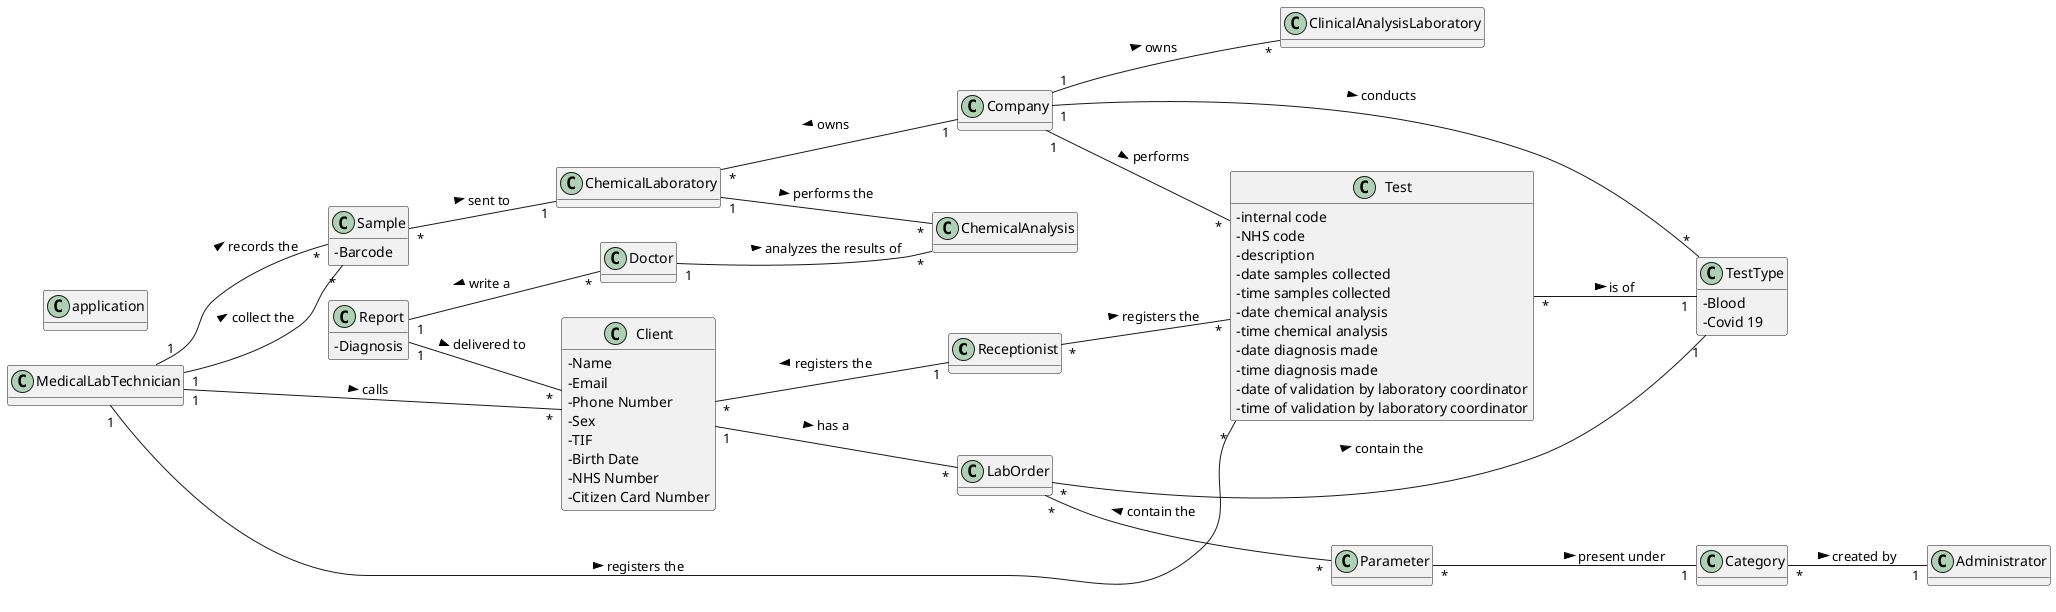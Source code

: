 @startuml
'https://plantuml.com/class-diagram

hide methods
left to right direction
skinparam classAttributeIconSize 0

class Receptionist {

}

class Client {
 - Name
 - Email
 - Phone Number
 - Sex
 - TIF
 - Birth Date
 - NHS Number
 - Citizen Card Number

}

class Doctor {

}

class Administrator{

}



class LabOrder {

}

class Category {

}

class TestType {
- Blood
- Covid 19
}

class Sample {
- Barcode
}

class Report {
-Diagnosis

}

class Test {
- internal code
- NHS code
- description
- date samples collected
- time samples collected
- date chemical analysis
- time chemical analysis
- date diagnosis made
- time diagnosis made
- date of validation by laboratory coordinator
- time of validation by laboratory coordinator
}
class Parameter {


}

class Company {

}

class ChemicalLaboratory{

}

class MedicalLabTechnician {

}

class ChemicalAnalysis {

}

class ClinicalAnalysisLaboratory{

}

class application{

}


Client "*" -- "1" Receptionist: registers the <
LabOrder "*" -- "1" TestType: contain the >
Client "1" -- "*" LabOrder: has a >
Report "1" -- "*" Doctor: write a <
Receptionist "*" -- "*" Test: registers the >
Test "*" -- "1" TestType: is of >
Parameter "*" -- "1" Category: present under >
Category "*" -- "1" Administrator: created by >
Company "1" -- "*" Test: performs >
Sample "*" -- "1" ChemicalLaboratory: sent to >
Company "1" -- "*" TestType: conducts >
MedicalLabTechnician "1" -- "*" Client: calls >
ChemicalLaboratory "1" -- "*" ChemicalAnalysis: performs the >
MedicalLabTechnician "1" -- "*" Sample: records the >
Company "1" -- "*" ClinicalAnalysisLaboratory: owns >
ChemicalLaboratory "*" -- "1" Company: owns <
LabOrder "*" -- "*" Parameter: contain the <
MedicalLabTechnician "1" -- "*" Test: registers the >
MedicalLabTechnician "1" -- "*" Sample: collect the >
Doctor "1" -- "*" ChemicalAnalysis: analyzes the results of >
Report "1" -- "*" Client: delivered to >


@enduml